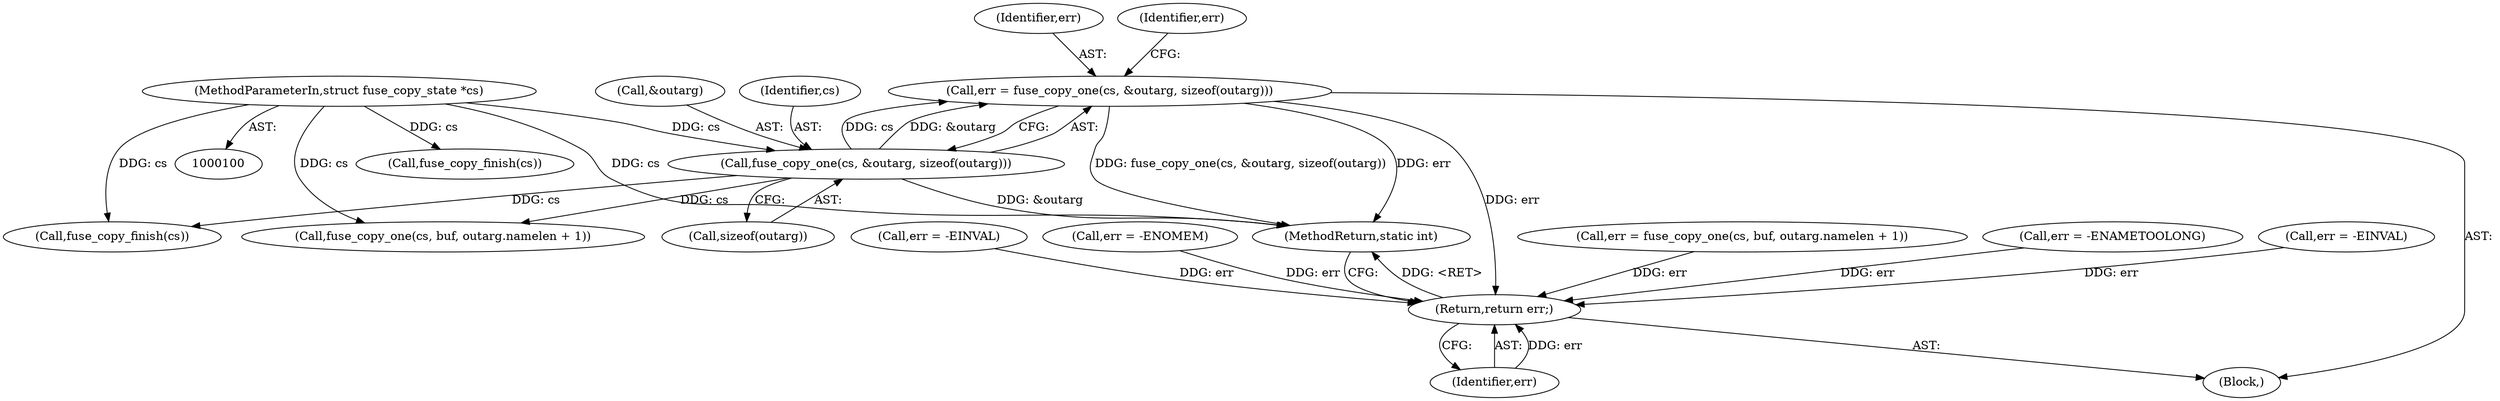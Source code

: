 digraph "0_linux_c2183d1e9b3f313dd8ba2b1b0197c8d9fb86a7ae@API" {
"1000134" [label="(Call,err = fuse_copy_one(cs, &outarg, sizeof(outarg)))"];
"1000136" [label="(Call,fuse_copy_one(cs, &outarg, sizeof(outarg)))"];
"1000103" [label="(MethodParameterIn,struct fuse_copy_state *cs)"];
"1000255" [label="(Return,return err;)"];
"1000184" [label="(Call,err = fuse_copy_one(cs, buf, outarg.namelen + 1))"];
"1000138" [label="(Call,&outarg)"];
"1000145" [label="(Call,err = -ENAMETOOLONG)"];
"1000197" [label="(Call,fuse_copy_finish(cs))"];
"1000136" [label="(Call,fuse_copy_one(cs, &outarg, sizeof(outarg)))"];
"1000253" [label="(Call,fuse_copy_finish(cs))"];
"1000256" [label="(Identifier,err)"];
"1000124" [label="(Call,err = -EINVAL)"];
"1000255" [label="(Return,return err;)"];
"1000135" [label="(Identifier,err)"];
"1000186" [label="(Call,fuse_copy_one(cs, buf, outarg.namelen + 1))"];
"1000137" [label="(Identifier,cs)"];
"1000156" [label="(Call,err = -EINVAL)"];
"1000257" [label="(MethodReturn,static int)"];
"1000107" [label="(Call,err = -ENOMEM)"];
"1000134" [label="(Call,err = fuse_copy_one(cs, &outarg, sizeof(outarg)))"];
"1000103" [label="(MethodParameterIn,struct fuse_copy_state *cs)"];
"1000143" [label="(Identifier,err)"];
"1000104" [label="(Block,)"];
"1000140" [label="(Call,sizeof(outarg))"];
"1000134" -> "1000104"  [label="AST: "];
"1000134" -> "1000136"  [label="CFG: "];
"1000135" -> "1000134"  [label="AST: "];
"1000136" -> "1000134"  [label="AST: "];
"1000143" -> "1000134"  [label="CFG: "];
"1000134" -> "1000257"  [label="DDG: err"];
"1000134" -> "1000257"  [label="DDG: fuse_copy_one(cs, &outarg, sizeof(outarg))"];
"1000136" -> "1000134"  [label="DDG: cs"];
"1000136" -> "1000134"  [label="DDG: &outarg"];
"1000134" -> "1000255"  [label="DDG: err"];
"1000136" -> "1000140"  [label="CFG: "];
"1000137" -> "1000136"  [label="AST: "];
"1000138" -> "1000136"  [label="AST: "];
"1000140" -> "1000136"  [label="AST: "];
"1000136" -> "1000257"  [label="DDG: &outarg"];
"1000103" -> "1000136"  [label="DDG: cs"];
"1000136" -> "1000186"  [label="DDG: cs"];
"1000136" -> "1000253"  [label="DDG: cs"];
"1000103" -> "1000100"  [label="AST: "];
"1000103" -> "1000257"  [label="DDG: cs"];
"1000103" -> "1000186"  [label="DDG: cs"];
"1000103" -> "1000197"  [label="DDG: cs"];
"1000103" -> "1000253"  [label="DDG: cs"];
"1000255" -> "1000104"  [label="AST: "];
"1000255" -> "1000256"  [label="CFG: "];
"1000256" -> "1000255"  [label="AST: "];
"1000257" -> "1000255"  [label="CFG: "];
"1000255" -> "1000257"  [label="DDG: <RET>"];
"1000256" -> "1000255"  [label="DDG: err"];
"1000124" -> "1000255"  [label="DDG: err"];
"1000107" -> "1000255"  [label="DDG: err"];
"1000184" -> "1000255"  [label="DDG: err"];
"1000156" -> "1000255"  [label="DDG: err"];
"1000145" -> "1000255"  [label="DDG: err"];
}
